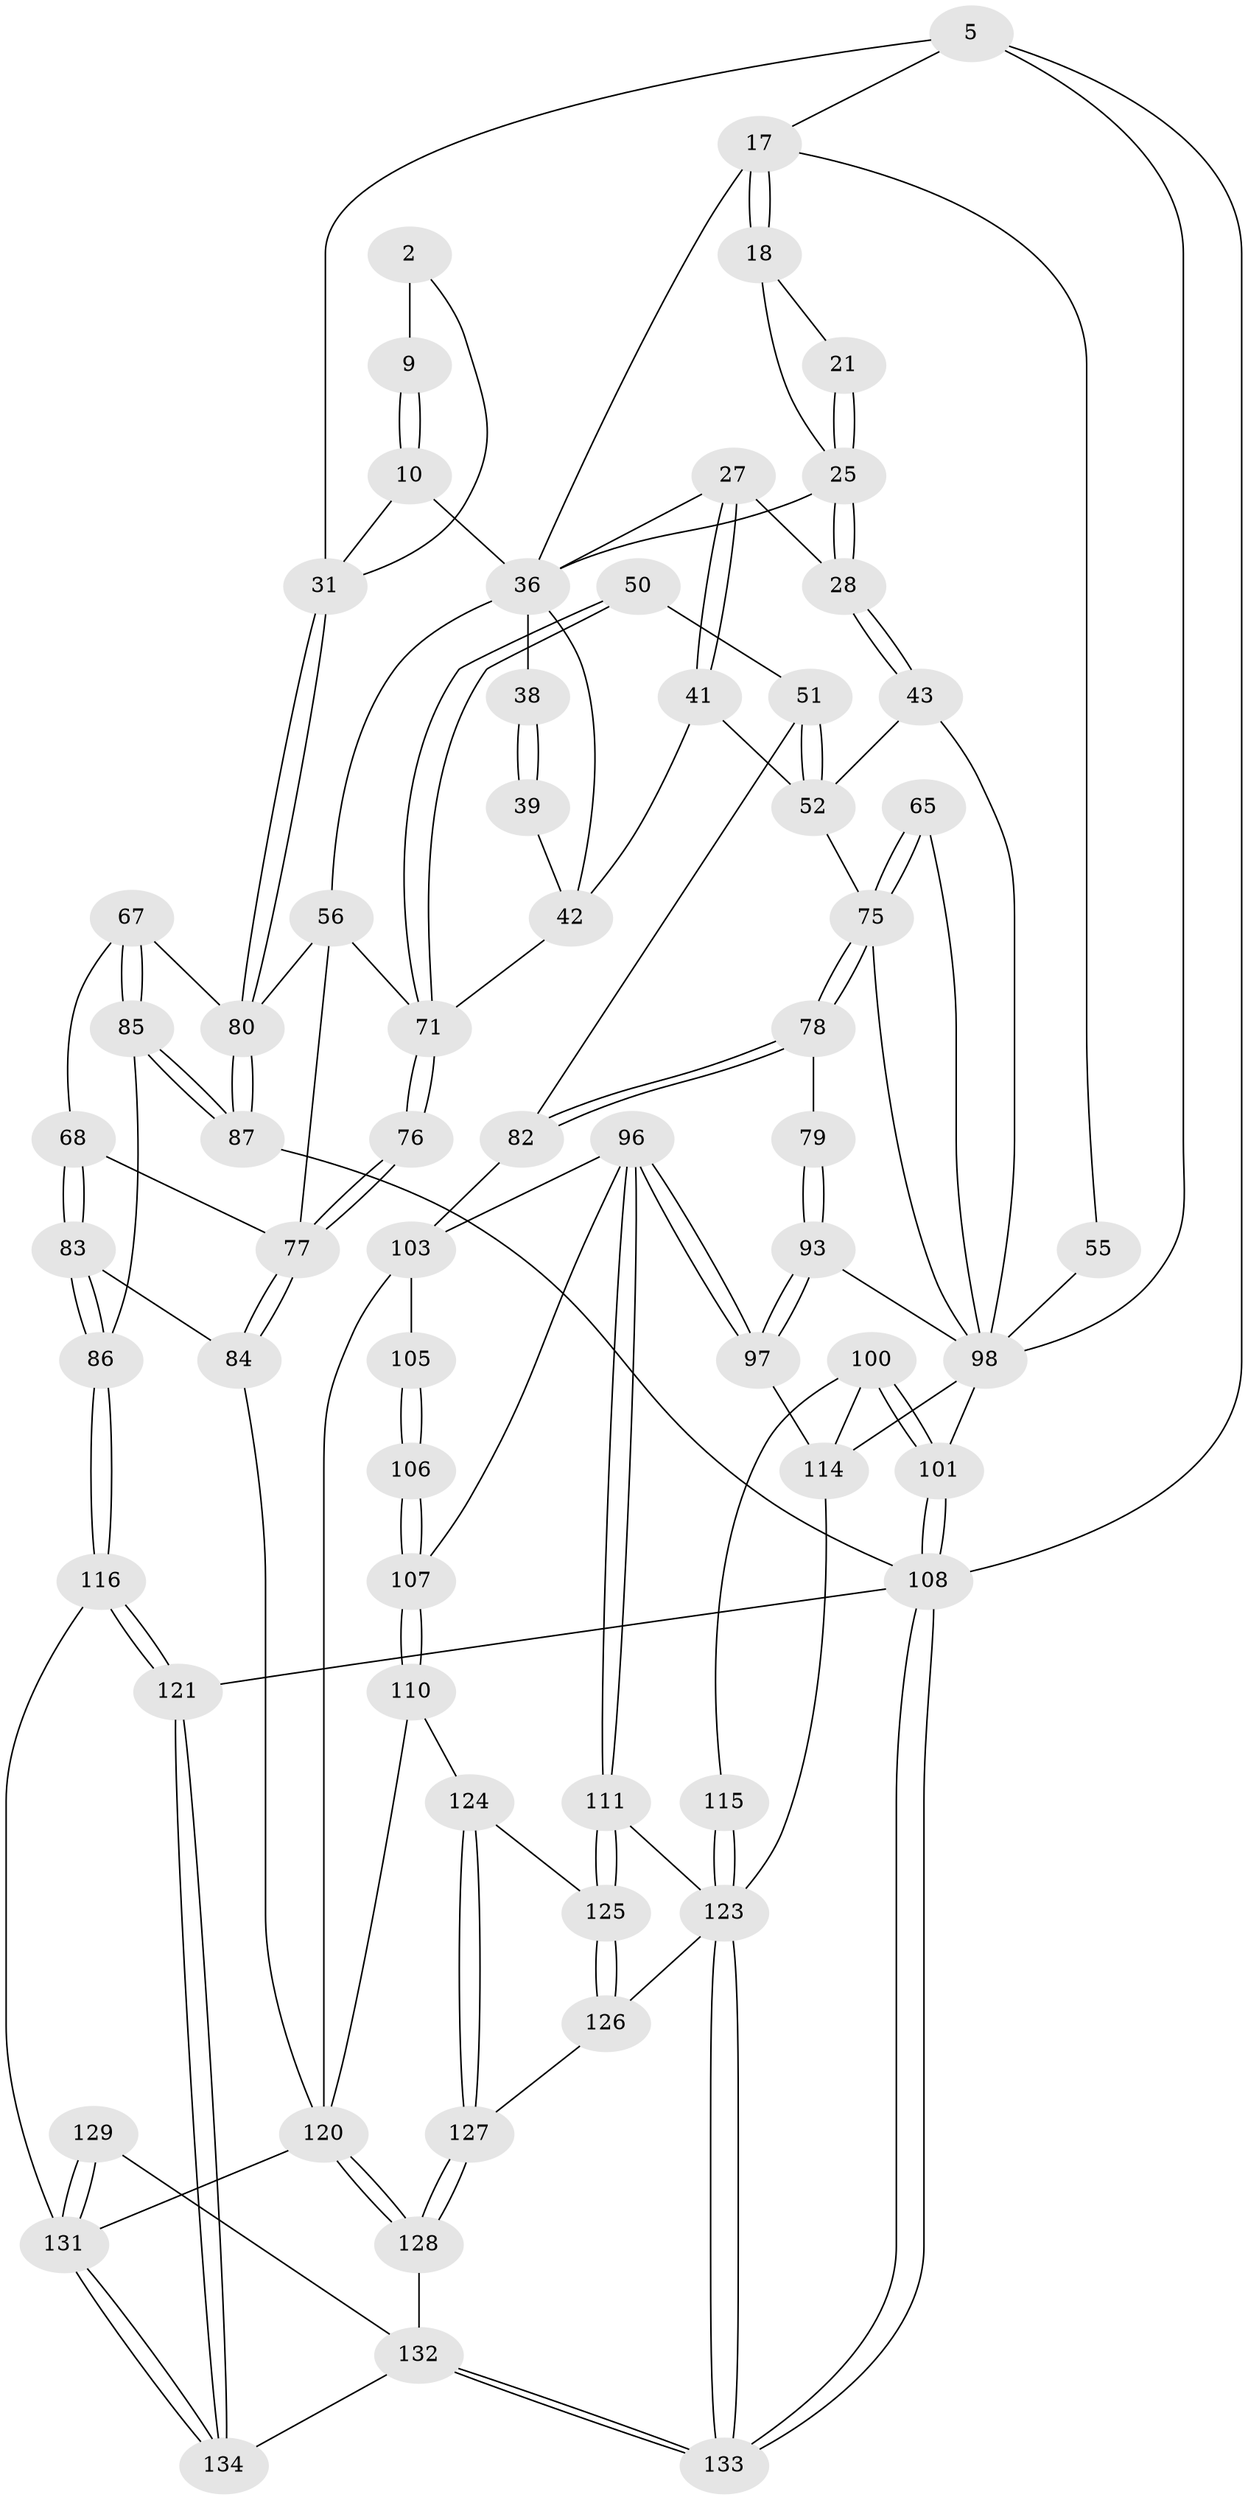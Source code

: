 // original degree distribution, {3: 0.022388059701492536, 4: 0.2462686567164179, 5: 0.48507462686567165, 6: 0.2462686567164179}
// Generated by graph-tools (version 1.1) at 2025/00/03/09/25 05:00:46]
// undirected, 67 vertices, 153 edges
graph export_dot {
graph [start="1"]
  node [color=gray90,style=filled];
  2 [pos="+1+0",super="+1"];
  5 [pos="+0+0",super="+4"];
  9 [pos="+0.8146456385522275+0.05564415909341613"];
  10 [pos="+0.807719028612778+0.12468118291935011"];
  17 [pos="+0.280742232700734+0.1409157786593428",super="+13"];
  18 [pos="+0.3624336156329226+0.16540897103203384",super="+16"];
  21 [pos="+0.4109758727166108+0.18508053356440757"];
  25 [pos="+0.4565578858500192+0.23355384465225734",super="+23+20+15"];
  27 [pos="+0.5715909635294196+0.2969297667089641"];
  28 [pos="+0.45930920165364536+0.24033991701160234"];
  31 [pos="+1+0.3121142601095077",super="+24+19"];
  36 [pos="+0.6866851147485851+0.2622751834005665",super="+35+29+30+14"];
  38 [pos="+0.6450578651277619+0.25816049903510396",super="+37"];
  39 [pos="+0.6632832823138037+0.30109403859229406"];
  41 [pos="+0.5972961577925179+0.3341306473484623"];
  42 [pos="+0.703919107856712+0.3903999096826128",super="+40"];
  43 [pos="+0.4262140340384017+0.3984388502201028"];
  50 [pos="+0.6524257841108017+0.5001498382389488"];
  51 [pos="+0.5561932762803864+0.522891493515063"];
  52 [pos="+0.5409376797891384+0.5101722993447592",super="+48"];
  55 [pos="+0.16921132252324814+0.3853328509731078",super="+46"];
  56 [pos="+0.8231200031994679+0.5176444317510923",super="+33"];
  65 [pos="+0.3248804991576986+0.5524027223311847"];
  67 [pos="+0.9236019599807149+0.5868837071008148"];
  68 [pos="+0.8621630918348048+0.5882304868244088"];
  71 [pos="+0.7106946111255665+0.5931637259143892",super="+57+49"];
  75 [pos="+0.3886884969737937+0.6020814789325128",super="+58+59"];
  76 [pos="+0.7147219068161876+0.6015632259927144"];
  77 [pos="+0.7301552769647299+0.7040941249356332",super="+69+70"];
  78 [pos="+0.38874912076865387+0.6178233707982731"];
  79 [pos="+0.34059834970298425+0.6450422767253676"];
  80 [pos="+1+0.5954388029528273",super="+66+32"];
  82 [pos="+0.46040188126299114+0.675348478438878",super="+81"];
  83 [pos="+0.8516583551683305+0.7455623592895512"];
  84 [pos="+0.727016916222729+0.7371930636789189"];
  85 [pos="+0.9500653414160828+0.7312602070083464"];
  86 [pos="+0.8890021906796343+0.758057614192715"];
  87 [pos="+1+0.6998454914459135"];
  93 [pos="+0.29994673920069265+0.717756948065829",super="+73+72"];
  96 [pos="+0.3613820839894238+0.7987654929894639",super="+95"];
  97 [pos="+0.3005240612472369+0.7316850727899981"];
  98 [pos="+0.08909614685180858+0.7160706038467216",super="+74+61+62+47+60+64+63"];
  100 [pos="+0+0.7913523625037435"];
  101 [pos="+0+0.8046639530255252"];
  103 [pos="+0.48933719492141814+0.7058443278667964",super="+94+91"];
  105 [pos="+0.5587144279280992+0.7642643768702376",super="+104"];
  106 [pos="+0.5371848215610338+0.8251550904342368"];
  107 [pos="+0.5366388481597112+0.8377972193394484"];
  108 [pos="+0+1",super="+92"];
  110 [pos="+0.5412252893159197+0.8555330649224866"];
  111 [pos="+0.36117765764175097+0.8187217785672478"];
  114 [pos="+0.2135218229916715+0.8096021577683794",super="+102+99"];
  115 [pos="+0.17850163507454372+0.8884095206066884"];
  116 [pos="+0.8921150436218346+0.7844877998999047"];
  120 [pos="+0.569250798399492+0.89736149802419",super="+109+89+88"];
  121 [pos="+1+1"];
  123 [pos="+0.24581416520581115+1",super="+122+113"];
  124 [pos="+0.5278851430656244+0.8592011661710826"];
  125 [pos="+0.36288577739974076+0.8230639323522777"];
  126 [pos="+0.36339457423440963+0.904977826086867"];
  127 [pos="+0.44210866920118075+0.9533680316876716"];
  128 [pos="+0.4957041803213054+1"];
  129 [pos="+0.6415701370782407+0.936796453737785"];
  131 [pos="+0.799778643513639+1",super="+117+118+119"];
  132 [pos="+0.49930186961680845+1",super="+130"];
  133 [pos="+0.17800931978471735+1"];
  134 [pos="+0.8722661233668181+1"];
  2 -- 9 [weight=2];
  2 -- 31;
  5 -- 108 [weight=2];
  5 -- 31 [weight=2];
  5 -- 17;
  5 -- 98;
  9 -- 10;
  9 -- 10;
  10 -- 31;
  10 -- 36;
  17 -- 18 [weight=2];
  17 -- 18;
  17 -- 36 [weight=3];
  17 -- 55;
  18 -- 21;
  18 -- 25;
  21 -- 25 [weight=2];
  21 -- 25;
  25 -- 28;
  25 -- 28;
  25 -- 36 [weight=2];
  27 -- 28;
  27 -- 41;
  27 -- 41;
  27 -- 36;
  28 -- 43;
  28 -- 43;
  31 -- 80 [weight=2];
  31 -- 80;
  36 -- 38 [weight=2];
  36 -- 42;
  36 -- 56;
  38 -- 39 [weight=2];
  38 -- 39;
  39 -- 42;
  41 -- 42;
  41 -- 52;
  42 -- 71;
  43 -- 52;
  43 -- 98;
  50 -- 51;
  50 -- 71 [weight=2];
  50 -- 71;
  51 -- 52;
  51 -- 52;
  51 -- 82;
  52 -- 75;
  55 -- 98 [weight=4];
  56 -- 71;
  56 -- 77;
  56 -- 80;
  65 -- 75 [weight=2];
  65 -- 75;
  65 -- 98;
  67 -- 68;
  67 -- 85;
  67 -- 85;
  67 -- 80;
  68 -- 83;
  68 -- 83;
  68 -- 77;
  71 -- 76;
  71 -- 76;
  75 -- 78;
  75 -- 78;
  75 -- 98;
  76 -- 77 [weight=2];
  76 -- 77;
  77 -- 84;
  77 -- 84;
  78 -- 79;
  78 -- 82;
  78 -- 82;
  79 -- 93 [weight=2];
  79 -- 93;
  80 -- 87;
  80 -- 87;
  82 -- 103 [weight=2];
  83 -- 84;
  83 -- 86;
  83 -- 86;
  84 -- 120;
  85 -- 86;
  85 -- 87;
  85 -- 87;
  86 -- 116;
  86 -- 116;
  87 -- 108;
  93 -- 97;
  93 -- 97;
  93 -- 98 [weight=2];
  96 -- 97;
  96 -- 97;
  96 -- 111;
  96 -- 111;
  96 -- 107;
  96 -- 103;
  97 -- 114;
  98 -- 101;
  98 -- 114 [weight=2];
  100 -- 101;
  100 -- 101;
  100 -- 115;
  100 -- 114;
  101 -- 108;
  101 -- 108;
  103 -- 120;
  103 -- 105;
  105 -- 106 [weight=2];
  105 -- 106;
  106 -- 107;
  106 -- 107;
  107 -- 110;
  107 -- 110;
  108 -- 133;
  108 -- 133;
  108 -- 121;
  110 -- 124;
  110 -- 120;
  111 -- 125;
  111 -- 125;
  111 -- 123;
  114 -- 123;
  115 -- 123 [weight=2];
  115 -- 123;
  116 -- 121;
  116 -- 121;
  116 -- 131;
  120 -- 128;
  120 -- 128;
  120 -- 131 [weight=2];
  121 -- 134;
  121 -- 134;
  123 -- 133;
  123 -- 133;
  123 -- 126;
  124 -- 125;
  124 -- 127;
  124 -- 127;
  125 -- 126;
  125 -- 126;
  126 -- 127;
  127 -- 128;
  127 -- 128;
  128 -- 132;
  129 -- 131 [weight=2];
  129 -- 131;
  129 -- 132;
  131 -- 134;
  131 -- 134;
  132 -- 133;
  132 -- 133;
  132 -- 134;
}
